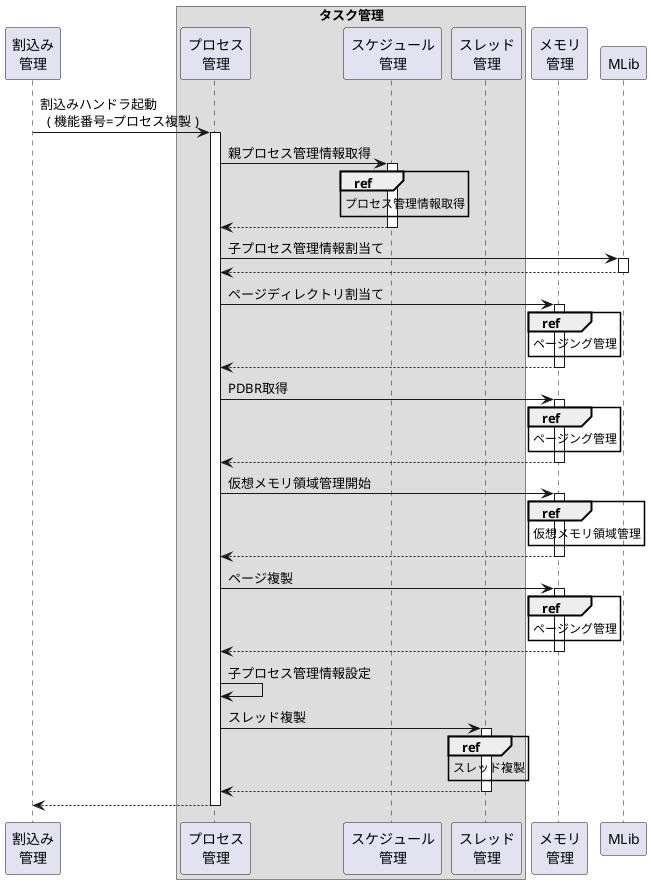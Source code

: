 @startuml

participant "割込み\n管理" as Intmng
box "タスク管理"
    participant "プロセス\n管理"     as proc
    participant "スケジュール\n管理" as sched
    participant "スレッド\n管理"     as thread
end box
participant "メモリ\n管理" as Memmng
participant "MLib"       as mlib

Intmng -> proc: 割込みハンドラ起動\n  ( 機能番号=プロセス複製 )
activate proc

proc -> sched: 親プロセス管理情報取得
activate sched
ref over sched: プロセス管理情報取得
proc <-- sched:
deactivate sched

proc -> mlib: 子プロセス管理情報割当て
activate mlib
proc <-- mlib:
deactivate mlib

proc -> Memmng: ページディレクトリ割当て
activate Memmng
ref over Memmng: ページング管理
proc <-- Memmng:
deactivate Memmng

proc -> Memmng: PDBR取得
activate Memmng
ref over Memmng: ページング管理
proc <-- Memmng:
deactivate Memmng

proc -> Memmng: 仮想メモリ領域管理開始
activate Memmng
ref over Memmng: 仮想メモリ領域管理
proc <-- Memmng:
deactivate Memmng

proc -> Memmng: ページ複製
activate Memmng
ref over Memmng: ページング管理
proc <-- Memmng:
deactivate Memmng

proc -> proc: 子プロセス管理情報設定

proc -> thread: スレッド複製
activate thread
ref over thread: スレッド複製
proc <-- thread:
deactivate thread

Intmng <-- proc:
deactivate proc

@enduml
